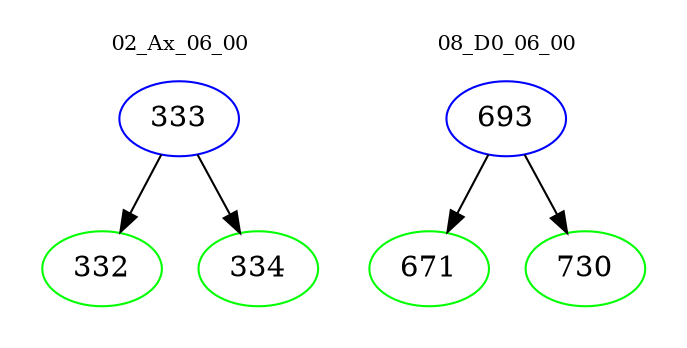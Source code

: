 digraph{
subgraph cluster_0 {
color = white
label = "02_Ax_06_00";
fontsize=10;
T0_333 [label="333", color="blue"]
T0_333 -> T0_332 [color="black"]
T0_332 [label="332", color="green"]
T0_333 -> T0_334 [color="black"]
T0_334 [label="334", color="green"]
}
subgraph cluster_1 {
color = white
label = "08_D0_06_00";
fontsize=10;
T1_693 [label="693", color="blue"]
T1_693 -> T1_671 [color="black"]
T1_671 [label="671", color="green"]
T1_693 -> T1_730 [color="black"]
T1_730 [label="730", color="green"]
}
}
